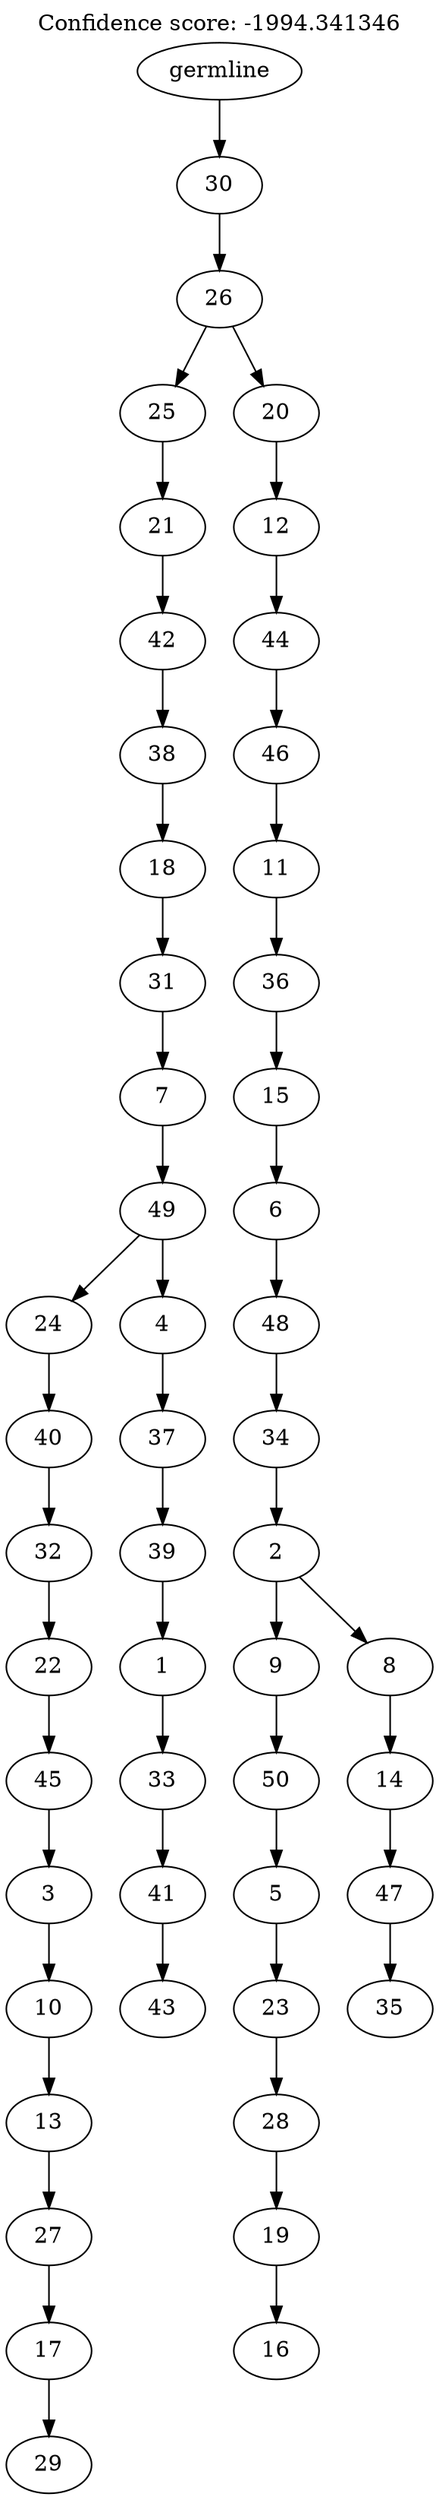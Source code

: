 digraph g {
	"49" -> "50";
	"50" [label="29"];
	"48" -> "49";
	"49" [label="17"];
	"47" -> "48";
	"48" [label="27"];
	"46" -> "47";
	"47" [label="13"];
	"45" -> "46";
	"46" [label="10"];
	"44" -> "45";
	"45" [label="3"];
	"43" -> "44";
	"44" [label="45"];
	"42" -> "43";
	"43" [label="22"];
	"41" -> "42";
	"42" [label="32"];
	"40" -> "41";
	"41" [label="40"];
	"38" -> "39";
	"39" [label="43"];
	"37" -> "38";
	"38" [label="41"];
	"36" -> "37";
	"37" [label="33"];
	"35" -> "36";
	"36" [label="1"];
	"34" -> "35";
	"35" [label="39"];
	"33" -> "34";
	"34" [label="37"];
	"32" -> "33";
	"33" [label="4"];
	"32" -> "40";
	"40" [label="24"];
	"31" -> "32";
	"32" [label="49"];
	"30" -> "31";
	"31" [label="7"];
	"29" -> "30";
	"30" [label="31"];
	"28" -> "29";
	"29" [label="18"];
	"27" -> "28";
	"28" [label="38"];
	"26" -> "27";
	"27" [label="42"];
	"25" -> "26";
	"26" [label="21"];
	"23" -> "24";
	"24" [label="16"];
	"22" -> "23";
	"23" [label="19"];
	"21" -> "22";
	"22" [label="28"];
	"20" -> "21";
	"21" [label="23"];
	"19" -> "20";
	"20" [label="5"];
	"18" -> "19";
	"19" [label="50"];
	"16" -> "17";
	"17" [label="35"];
	"15" -> "16";
	"16" [label="47"];
	"14" -> "15";
	"15" [label="14"];
	"13" -> "14";
	"14" [label="8"];
	"13" -> "18";
	"18" [label="9"];
	"12" -> "13";
	"13" [label="2"];
	"11" -> "12";
	"12" [label="34"];
	"10" -> "11";
	"11" [label="48"];
	"9" -> "10";
	"10" [label="6"];
	"8" -> "9";
	"9" [label="15"];
	"7" -> "8";
	"8" [label="36"];
	"6" -> "7";
	"7" [label="11"];
	"5" -> "6";
	"6" [label="46"];
	"4" -> "5";
	"5" [label="44"];
	"3" -> "4";
	"4" [label="12"];
	"2" -> "3";
	"3" [label="20"];
	"2" -> "25";
	"25" [label="25"];
	"1" -> "2";
	"2" [label="26"];
	"0" -> "1";
	"1" [label="30"];
	"0" [label="germline"];
	labelloc="t";
	label="Confidence score: -1994.341346";
}
